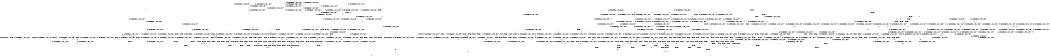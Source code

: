 digraph BCG {
size = "7, 10.5";
center = TRUE;
node [shape = circle];
0 [peripheries = 2];
0 -> 1 [label = "EX !0 !ATOMIC_EXCH_BRANCH (1, +0, TRUE, +0, 1, TRUE) !{}"];
0 -> 2 [label = "EX !2 !ATOMIC_EXCH_BRANCH (1, +1, TRUE, +0, 3, TRUE) !{}"];
0 -> 3 [label = "EX !1 !ATOMIC_EXCH_BRANCH (1, +1, TRUE, +0, 2, TRUE) !{}"];
0 -> 4 [label = "EX !0 !ATOMIC_EXCH_BRANCH (1, +0, TRUE, +0, 1, TRUE) !{}"];
0 -> 5 [label = "EX !2 !ATOMIC_EXCH_BRANCH (1, +1, TRUE, +0, 3, TRUE) !{}"];
0 -> 6 [label = "EX !1 !ATOMIC_EXCH_BRANCH (1, +1, TRUE, +0, 2, TRUE) !{}"];
1 -> 7 [label = "EX !2 !ATOMIC_EXCH_BRANCH (1, +1, TRUE, +0, 3, TRUE) !{}"];
2 -> 8 [label = "EX !0 !ATOMIC_EXCH_BRANCH (1, +0, TRUE, +0, 1, FALSE) !{}"];
3 -> 9 [label = "EX !0 !ATOMIC_EXCH_BRANCH (1, +0, TRUE, +0, 1, FALSE) !{}"];
4 -> 1 [label = "EX !0 !ATOMIC_EXCH_BRANCH (1, +0, TRUE, +0, 1, TRUE) !{}"];
4 -> 7 [label = "EX !2 !ATOMIC_EXCH_BRANCH (1, +1, TRUE, +0, 3, TRUE) !{}"];
4 -> 10 [label = "EX !1 !ATOMIC_EXCH_BRANCH (1, +1, TRUE, +0, 2, TRUE) !{}"];
4 -> 4 [label = "EX !0 !ATOMIC_EXCH_BRANCH (1, +0, TRUE, +0, 1, TRUE) !{}"];
4 -> 11 [label = "EX !2 !ATOMIC_EXCH_BRANCH (1, +1, TRUE, +0, 3, TRUE) !{}"];
4 -> 12 [label = "EX !1 !ATOMIC_EXCH_BRANCH (1, +1, TRUE, +0, 2, TRUE) !{}"];
5 -> 8 [label = "EX !0 !ATOMIC_EXCH_BRANCH (1, +0, TRUE, +0, 1, FALSE) !{}"];
5 -> 13 [label = "EX !1 !ATOMIC_EXCH_BRANCH (1, +1, TRUE, +0, 2, FALSE) !{}"];
5 -> 14 [label = "TERMINATE !2"];
5 -> 15 [label = "EX !0 !ATOMIC_EXCH_BRANCH (1, +0, TRUE, +0, 1, FALSE) !{}"];
5 -> 16 [label = "EX !1 !ATOMIC_EXCH_BRANCH (1, +1, TRUE, +0, 2, FALSE) !{}"];
5 -> 17 [label = "TERMINATE !2"];
6 -> 9 [label = "EX !0 !ATOMIC_EXCH_BRANCH (1, +0, TRUE, +0, 1, FALSE) !{}"];
6 -> 18 [label = "EX !2 !ATOMIC_EXCH_BRANCH (1, +1, TRUE, +0, 3, FALSE) !{}"];
6 -> 19 [label = "TERMINATE !1"];
6 -> 20 [label = "EX !0 !ATOMIC_EXCH_BRANCH (1, +0, TRUE, +0, 1, FALSE) !{}"];
6 -> 21 [label = "EX !2 !ATOMIC_EXCH_BRANCH (1, +1, TRUE, +0, 3, FALSE) !{}"];
6 -> 22 [label = "TERMINATE !1"];
7 -> 8 [label = "EX !0 !ATOMIC_EXCH_BRANCH (1, +0, TRUE, +0, 1, FALSE) !{}"];
8 -> 23 [label = "EX !1 !ATOMIC_EXCH_BRANCH (1, +1, TRUE, +0, 2, TRUE) !{}"];
9 -> 23 [label = "EX !2 !ATOMIC_EXCH_BRANCH (1, +1, TRUE, +0, 3, TRUE) !{}"];
10 -> 9 [label = "EX !0 !ATOMIC_EXCH_BRANCH (1, +0, TRUE, +0, 1, FALSE) !{}"];
11 -> 8 [label = "EX !0 !ATOMIC_EXCH_BRANCH (1, +0, TRUE, +0, 1, FALSE) !{}"];
11 -> 24 [label = "EX !1 !ATOMIC_EXCH_BRANCH (1, +1, TRUE, +0, 2, FALSE) !{}"];
11 -> 25 [label = "TERMINATE !2"];
11 -> 15 [label = "EX !0 !ATOMIC_EXCH_BRANCH (1, +0, TRUE, +0, 1, FALSE) !{}"];
11 -> 26 [label = "EX !1 !ATOMIC_EXCH_BRANCH (1, +1, TRUE, +0, 2, FALSE) !{}"];
11 -> 27 [label = "TERMINATE !2"];
12 -> 9 [label = "EX !0 !ATOMIC_EXCH_BRANCH (1, +0, TRUE, +0, 1, FALSE) !{}"];
12 -> 28 [label = "EX !2 !ATOMIC_EXCH_BRANCH (1, +1, TRUE, +0, 3, FALSE) !{}"];
12 -> 29 [label = "TERMINATE !1"];
12 -> 20 [label = "EX !0 !ATOMIC_EXCH_BRANCH (1, +0, TRUE, +0, 1, FALSE) !{}"];
12 -> 30 [label = "EX !2 !ATOMIC_EXCH_BRANCH (1, +1, TRUE, +0, 3, FALSE) !{}"];
12 -> 31 [label = "TERMINATE !1"];
13 -> 32 [label = "EX !0 !ATOMIC_EXCH_BRANCH (1, +0, TRUE, +0, 1, FALSE) !{}"];
14 -> 33 [label = "EX !0 !ATOMIC_EXCH_BRANCH (1, +0, TRUE, +0, 1, FALSE) !{}"];
15 -> 23 [label = "EX !1 !ATOMIC_EXCH_BRANCH (1, +1, TRUE, +0, 2, TRUE) !{}"];
15 -> 34 [label = "TERMINATE !0"];
15 -> 35 [label = "TERMINATE !2"];
15 -> 36 [label = "EX !1 !ATOMIC_EXCH_BRANCH (1, +1, TRUE, +0, 2, TRUE) !{}"];
15 -> 37 [label = "TERMINATE !0"];
15 -> 38 [label = "TERMINATE !2"];
16 -> 32 [label = "EX !0 !ATOMIC_EXCH_BRANCH (1, +0, TRUE, +0, 1, FALSE) !{}"];
16 -> 39 [label = "TERMINATE !2"];
16 -> 40 [label = "TERMINATE !1"];
16 -> 41 [label = "EX !0 !ATOMIC_EXCH_BRANCH (1, +0, TRUE, +0, 1, FALSE) !{}"];
16 -> 42 [label = "TERMINATE !2"];
16 -> 43 [label = "TERMINATE !1"];
17 -> 33 [label = "EX !0 !ATOMIC_EXCH_BRANCH (1, +0, TRUE, +0, 1, FALSE) !{}"];
17 -> 44 [label = "EX !1 !ATOMIC_EXCH_BRANCH (1, +1, TRUE, +0, 2, FALSE) !{}"];
17 -> 45 [label = "EX !0 !ATOMIC_EXCH_BRANCH (1, +0, TRUE, +0, 1, FALSE) !{}"];
17 -> 46 [label = "EX !1 !ATOMIC_EXCH_BRANCH (1, +1, TRUE, +0, 2, FALSE) !{}"];
18 -> 47 [label = "EX !2 !ATOMIC_EXCH_BRANCH (1, +0, TRUE, +1, 1, TRUE) !{}"];
19 -> 48 [label = "EX !0 !ATOMIC_EXCH_BRANCH (1, +0, TRUE, +0, 1, FALSE) !{}"];
20 -> 23 [label = "EX !2 !ATOMIC_EXCH_BRANCH (1, +1, TRUE, +0, 3, TRUE) !{}"];
20 -> 49 [label = "TERMINATE !0"];
20 -> 50 [label = "TERMINATE !1"];
20 -> 36 [label = "EX !2 !ATOMIC_EXCH_BRANCH (1, +1, TRUE, +0, 3, TRUE) !{}"];
20 -> 51 [label = "TERMINATE !0"];
20 -> 52 [label = "TERMINATE !1"];
21 -> 47 [label = "EX !2 !ATOMIC_EXCH_BRANCH (1, +0, TRUE, +1, 1, TRUE) !{}"];
21 -> 53 [label = "EX !0 !ATOMIC_EXCH_BRANCH (1, +0, TRUE, +0, 1, FALSE) !{}"];
21 -> 54 [label = "TERMINATE !1"];
21 -> 55 [label = "EX !2 !ATOMIC_EXCH_BRANCH (1, +0, TRUE, +1, 1, TRUE) !{}"];
21 -> 56 [label = "EX !0 !ATOMIC_EXCH_BRANCH (1, +0, TRUE, +0, 1, FALSE) !{}"];
21 -> 57 [label = "TERMINATE !1"];
22 -> 48 [label = "EX !0 !ATOMIC_EXCH_BRANCH (1, +0, TRUE, +0, 1, FALSE) !{}"];
22 -> 58 [label = "EX !2 !ATOMIC_EXCH_BRANCH (1, +1, TRUE, +0, 3, FALSE) !{}"];
22 -> 59 [label = "EX !0 !ATOMIC_EXCH_BRANCH (1, +0, TRUE, +0, 1, FALSE) !{}"];
22 -> 60 [label = "EX !2 !ATOMIC_EXCH_BRANCH (1, +1, TRUE, +0, 3, FALSE) !{}"];
23 -> 61 [label = "TERMINATE !0"];
24 -> 32 [label = "EX !0 !ATOMIC_EXCH_BRANCH (1, +0, TRUE, +0, 1, FALSE) !{}"];
25 -> 62 [label = "EX !1 !ATOMIC_EXCH_BRANCH (1, +1, TRUE, +0, 2, FALSE) !{}"];
26 -> 32 [label = "EX !0 !ATOMIC_EXCH_BRANCH (1, +0, TRUE, +0, 1, FALSE) !{}"];
26 -> 63 [label = "TERMINATE !2"];
26 -> 64 [label = "TERMINATE !1"];
26 -> 41 [label = "EX !0 !ATOMIC_EXCH_BRANCH (1, +0, TRUE, +0, 1, FALSE) !{}"];
26 -> 65 [label = "TERMINATE !2"];
26 -> 66 [label = "TERMINATE !1"];
27 -> 62 [label = "EX !1 !ATOMIC_EXCH_BRANCH (1, +1, TRUE, +0, 2, FALSE) !{}"];
27 -> 33 [label = "EX !0 !ATOMIC_EXCH_BRANCH (1, +0, TRUE, +0, 1, FALSE) !{}"];
27 -> 67 [label = "EX !1 !ATOMIC_EXCH_BRANCH (1, +1, TRUE, +0, 2, FALSE) !{}"];
27 -> 45 [label = "EX !0 !ATOMIC_EXCH_BRANCH (1, +0, TRUE, +0, 1, FALSE) !{}"];
28 -> 53 [label = "EX !0 !ATOMIC_EXCH_BRANCH (1, +0, TRUE, +0, 1, FALSE) !{}"];
29 -> 68 [label = "EX !2 !ATOMIC_EXCH_BRANCH (1, +1, TRUE, +0, 3, FALSE) !{}"];
30 -> 53 [label = "EX !0 !ATOMIC_EXCH_BRANCH (1, +0, TRUE, +0, 1, FALSE) !{}"];
30 -> 69 [label = "EX !2 !ATOMIC_EXCH_BRANCH (1, +0, TRUE, +1, 1, TRUE) !{}"];
30 -> 70 [label = "TERMINATE !1"];
30 -> 56 [label = "EX !0 !ATOMIC_EXCH_BRANCH (1, +0, TRUE, +0, 1, FALSE) !{}"];
30 -> 71 [label = "EX !2 !ATOMIC_EXCH_BRANCH (1, +0, TRUE, +1, 1, TRUE) !{}"];
30 -> 72 [label = "TERMINATE !1"];
31 -> 68 [label = "EX !2 !ATOMIC_EXCH_BRANCH (1, +1, TRUE, +0, 3, FALSE) !{}"];
31 -> 48 [label = "EX !0 !ATOMIC_EXCH_BRANCH (1, +0, TRUE, +0, 1, FALSE) !{}"];
31 -> 73 [label = "EX !2 !ATOMIC_EXCH_BRANCH (1, +1, TRUE, +0, 3, FALSE) !{}"];
31 -> 59 [label = "EX !0 !ATOMIC_EXCH_BRANCH (1, +0, TRUE, +0, 1, FALSE) !{}"];
32 -> 74 [label = "TERMINATE !0"];
33 -> 75 [label = "EX !1 !ATOMIC_EXCH_BRANCH (1, +1, TRUE, +0, 2, TRUE) !{}"];
34 -> 76 [label = "EX !1 !ATOMIC_EXCH_BRANCH (1, +1, TRUE, +0, 2, TRUE) !{}"];
35 -> 75 [label = "EX !1 !ATOMIC_EXCH_BRANCH (1, +1, TRUE, +0, 2, TRUE) !{}"];
36 -> 61 [label = "TERMINATE !0"];
36 -> 77 [label = "TERMINATE !2"];
36 -> 78 [label = "TERMINATE !1"];
36 -> 79 [label = "TERMINATE !0"];
36 -> 80 [label = "TERMINATE !2"];
36 -> 81 [label = "TERMINATE !1"];
37 -> 76 [label = "EX !1 !ATOMIC_EXCH_BRANCH (1, +1, TRUE, +0, 2, TRUE) !{}"];
37 -> 82 [label = "TERMINATE !2"];
37 -> 83 [label = "EX !1 !ATOMIC_EXCH_BRANCH (1, +1, TRUE, +0, 2, TRUE) !{}"];
37 -> 84 [label = "TERMINATE !2"];
38 -> 75 [label = "EX !1 !ATOMIC_EXCH_BRANCH (1, +1, TRUE, +0, 2, TRUE) !{}"];
38 -> 82 [label = "TERMINATE !0"];
38 -> 85 [label = "EX !1 !ATOMIC_EXCH_BRANCH (1, +1, TRUE, +0, 2, TRUE) !{}"];
38 -> 84 [label = "TERMINATE !0"];
39 -> 86 [label = "EX !0 !ATOMIC_EXCH_BRANCH (1, +0, TRUE, +0, 1, FALSE) !{}"];
40 -> 87 [label = "EX !0 !ATOMIC_EXCH_BRANCH (1, +0, TRUE, +0, 1, FALSE) !{}"];
41 -> 74 [label = "TERMINATE !0"];
41 -> 88 [label = "TERMINATE !2"];
41 -> 89 [label = "TERMINATE !1"];
41 -> 90 [label = "TERMINATE !0"];
41 -> 91 [label = "TERMINATE !2"];
41 -> 92 [label = "TERMINATE !1"];
42 -> 86 [label = "EX !0 !ATOMIC_EXCH_BRANCH (1, +0, TRUE, +0, 1, FALSE) !{}"];
42 -> 93 [label = "TERMINATE !1"];
42 -> 94 [label = "EX !0 !ATOMIC_EXCH_BRANCH (1, +0, TRUE, +0, 1, FALSE) !{}"];
42 -> 95 [label = "TERMINATE !1"];
43 -> 87 [label = "EX !0 !ATOMIC_EXCH_BRANCH (1, +0, TRUE, +0, 1, FALSE) !{}"];
43 -> 93 [label = "TERMINATE !2"];
43 -> 96 [label = "EX !0 !ATOMIC_EXCH_BRANCH (1, +0, TRUE, +0, 1, FALSE) !{}"];
43 -> 95 [label = "TERMINATE !2"];
44 -> 86 [label = "EX !0 !ATOMIC_EXCH_BRANCH (1, +0, TRUE, +0, 1, FALSE) !{}"];
45 -> 75 [label = "EX !1 !ATOMIC_EXCH_BRANCH (1, +1, TRUE, +0, 2, TRUE) !{}"];
45 -> 82 [label = "TERMINATE !0"];
45 -> 85 [label = "EX !1 !ATOMIC_EXCH_BRANCH (1, +1, TRUE, +0, 2, TRUE) !{}"];
45 -> 84 [label = "TERMINATE !0"];
46 -> 86 [label = "EX !0 !ATOMIC_EXCH_BRANCH (1, +0, TRUE, +0, 1, FALSE) !{}"];
46 -> 93 [label = "TERMINATE !1"];
46 -> 94 [label = "EX !0 !ATOMIC_EXCH_BRANCH (1, +0, TRUE, +0, 1, FALSE) !{}"];
46 -> 95 [label = "TERMINATE !1"];
47 -> 97 [label = "EX !2 !ATOMIC_EXCH_BRANCH (1, +1, TRUE, +0, 3, TRUE) !{}"];
48 -> 98 [label = "EX !2 !ATOMIC_EXCH_BRANCH (1, +1, TRUE, +0, 3, TRUE) !{}"];
49 -> 76 [label = "EX !2 !ATOMIC_EXCH_BRANCH (1, +1, TRUE, +0, 3, TRUE) !{}"];
50 -> 98 [label = "EX !2 !ATOMIC_EXCH_BRANCH (1, +1, TRUE, +0, 3, TRUE) !{}"];
51 -> 76 [label = "EX !2 !ATOMIC_EXCH_BRANCH (1, +1, TRUE, +0, 3, TRUE) !{}"];
51 -> 99 [label = "TERMINATE !1"];
51 -> 83 [label = "EX !2 !ATOMIC_EXCH_BRANCH (1, +1, TRUE, +0, 3, TRUE) !{}"];
51 -> 100 [label = "TERMINATE !1"];
52 -> 98 [label = "EX !2 !ATOMIC_EXCH_BRANCH (1, +1, TRUE, +0, 3, TRUE) !{}"];
52 -> 99 [label = "TERMINATE !0"];
52 -> 101 [label = "EX !2 !ATOMIC_EXCH_BRANCH (1, +1, TRUE, +0, 3, TRUE) !{}"];
52 -> 100 [label = "TERMINATE !0"];
53 -> 102 [label = "EX !2 !ATOMIC_EXCH_BRANCH (1, +0, TRUE, +1, 1, FALSE) !{}"];
54 -> 103 [label = "EX !0 !ATOMIC_EXCH_BRANCH (1, +0, TRUE, +0, 1, FALSE) !{}"];
55 -> 97 [label = "EX !2 !ATOMIC_EXCH_BRANCH (1, +1, TRUE, +0, 3, TRUE) !{}"];
55 -> 104 [label = "EX !0 !ATOMIC_EXCH_BRANCH (1, +0, TRUE, +0, 1, TRUE) !{}"];
55 -> 105 [label = "TERMINATE !1"];
55 -> 106 [label = "EX !2 !ATOMIC_EXCH_BRANCH (1, +1, TRUE, +0, 3, TRUE) !{}"];
55 -> 107 [label = "EX !0 !ATOMIC_EXCH_BRANCH (1, +0, TRUE, +0, 1, TRUE) !{}"];
55 -> 108 [label = "TERMINATE !1"];
56 -> 102 [label = "EX !2 !ATOMIC_EXCH_BRANCH (1, +0, TRUE, +1, 1, FALSE) !{}"];
56 -> 109 [label = "TERMINATE !0"];
56 -> 110 [label = "TERMINATE !1"];
56 -> 111 [label = "EX !2 !ATOMIC_EXCH_BRANCH (1, +0, TRUE, +1, 1, FALSE) !{}"];
56 -> 112 [label = "TERMINATE !0"];
56 -> 113 [label = "TERMINATE !1"];
57 -> 103 [label = "EX !0 !ATOMIC_EXCH_BRANCH (1, +0, TRUE, +0, 1, FALSE) !{}"];
57 -> 114 [label = "EX !2 !ATOMIC_EXCH_BRANCH (1, +0, TRUE, +1, 1, TRUE) !{}"];
57 -> 115 [label = "EX !0 !ATOMIC_EXCH_BRANCH (1, +0, TRUE, +0, 1, FALSE) !{}"];
57 -> 116 [label = "EX !2 !ATOMIC_EXCH_BRANCH (1, +0, TRUE, +1, 1, TRUE) !{}"];
58 -> 114 [label = "EX !2 !ATOMIC_EXCH_BRANCH (1, +0, TRUE, +1, 1, TRUE) !{}"];
59 -> 98 [label = "EX !2 !ATOMIC_EXCH_BRANCH (1, +1, TRUE, +0, 3, TRUE) !{}"];
59 -> 99 [label = "TERMINATE !0"];
59 -> 101 [label = "EX !2 !ATOMIC_EXCH_BRANCH (1, +1, TRUE, +0, 3, TRUE) !{}"];
59 -> 100 [label = "TERMINATE !0"];
60 -> 114 [label = "EX !2 !ATOMIC_EXCH_BRANCH (1, +0, TRUE, +1, 1, TRUE) !{}"];
60 -> 103 [label = "EX !0 !ATOMIC_EXCH_BRANCH (1, +0, TRUE, +0, 1, FALSE) !{}"];
60 -> 116 [label = "EX !2 !ATOMIC_EXCH_BRANCH (1, +0, TRUE, +1, 1, TRUE) !{}"];
60 -> 115 [label = "EX !0 !ATOMIC_EXCH_BRANCH (1, +0, TRUE, +0, 1, FALSE) !{}"];
61 -> 117 [label = "TERMINATE !2"];
62 -> 86 [label = "EX !0 !ATOMIC_EXCH_BRANCH (1, +0, TRUE, +0, 1, FALSE) !{}"];
63 -> 118 [label = "TERMINATE !1"];
64 -> 118 [label = "TERMINATE !2"];
65 -> 118 [label = "TERMINATE !1"];
65 -> 86 [label = "EX !0 !ATOMIC_EXCH_BRANCH (1, +0, TRUE, +0, 1, FALSE) !{}"];
65 -> 119 [label = "TERMINATE !1"];
65 -> 94 [label = "EX !0 !ATOMIC_EXCH_BRANCH (1, +0, TRUE, +0, 1, FALSE) !{}"];
66 -> 118 [label = "TERMINATE !2"];
66 -> 87 [label = "EX !0 !ATOMIC_EXCH_BRANCH (1, +0, TRUE, +0, 1, FALSE) !{}"];
66 -> 119 [label = "TERMINATE !2"];
66 -> 96 [label = "EX !0 !ATOMIC_EXCH_BRANCH (1, +0, TRUE, +0, 1, FALSE) !{}"];
67 -> 86 [label = "EX !0 !ATOMIC_EXCH_BRANCH (1, +0, TRUE, +0, 1, FALSE) !{}"];
67 -> 118 [label = "TERMINATE !1"];
67 -> 94 [label = "EX !0 !ATOMIC_EXCH_BRANCH (1, +0, TRUE, +0, 1, FALSE) !{}"];
67 -> 119 [label = "TERMINATE !1"];
68 -> 103 [label = "EX !0 !ATOMIC_EXCH_BRANCH (1, +0, TRUE, +0, 1, FALSE) !{}"];
69 -> 104 [label = "EX !0 !ATOMIC_EXCH_BRANCH (1, +0, TRUE, +0, 1, TRUE) !{}"];
70 -> 103 [label = "EX !0 !ATOMIC_EXCH_BRANCH (1, +0, TRUE, +0, 1, FALSE) !{}"];
71 -> 104 [label = "EX !0 !ATOMIC_EXCH_BRANCH (1, +0, TRUE, +0, 1, TRUE) !{}"];
71 -> 120 [label = "EX !2 !ATOMIC_EXCH_BRANCH (1, +1, TRUE, +0, 3, TRUE) !{}"];
71 -> 121 [label = "TERMINATE !1"];
71 -> 107 [label = "EX !0 !ATOMIC_EXCH_BRANCH (1, +0, TRUE, +0, 1, TRUE) !{}"];
71 -> 122 [label = "EX !2 !ATOMIC_EXCH_BRANCH (1, +1, TRUE, +0, 3, TRUE) !{}"];
71 -> 123 [label = "TERMINATE !1"];
72 -> 103 [label = "EX !0 !ATOMIC_EXCH_BRANCH (1, +0, TRUE, +0, 1, FALSE) !{}"];
72 -> 124 [label = "EX !2 !ATOMIC_EXCH_BRANCH (1, +0, TRUE, +1, 1, TRUE) !{}"];
72 -> 115 [label = "EX !0 !ATOMIC_EXCH_BRANCH (1, +0, TRUE, +0, 1, FALSE) !{}"];
72 -> 125 [label = "EX !2 !ATOMIC_EXCH_BRANCH (1, +0, TRUE, +1, 1, TRUE) !{}"];
73 -> 103 [label = "EX !0 !ATOMIC_EXCH_BRANCH (1, +0, TRUE, +0, 1, FALSE) !{}"];
73 -> 124 [label = "EX !2 !ATOMIC_EXCH_BRANCH (1, +0, TRUE, +1, 1, TRUE) !{}"];
73 -> 115 [label = "EX !0 !ATOMIC_EXCH_BRANCH (1, +0, TRUE, +0, 1, FALSE) !{}"];
73 -> 125 [label = "EX !2 !ATOMIC_EXCH_BRANCH (1, +0, TRUE, +1, 1, TRUE) !{}"];
74 -> 126 [label = "TERMINATE !2"];
75 -> 117 [label = "TERMINATE !0"];
76 -> 117 [label = "TERMINATE !2"];
77 -> 117 [label = "TERMINATE !0"];
78 -> 127 [label = "TERMINATE !0"];
79 -> 117 [label = "TERMINATE !2"];
79 -> 127 [label = "TERMINATE !1"];
79 -> 128 [label = "TERMINATE !2"];
79 -> 129 [label = "TERMINATE !1"];
80 -> 117 [label = "TERMINATE !0"];
80 -> 130 [label = "TERMINATE !1"];
80 -> 128 [label = "TERMINATE !0"];
80 -> 131 [label = "TERMINATE !1"];
81 -> 127 [label = "TERMINATE !0"];
81 -> 130 [label = "TERMINATE !2"];
81 -> 129 [label = "TERMINATE !0"];
81 -> 131 [label = "TERMINATE !2"];
82 -> 132 [label = "EX !1 !ATOMIC_EXCH_BRANCH (1, +1, TRUE, +0, 2, TRUE) !{}"];
83 -> 117 [label = "TERMINATE !2"];
83 -> 127 [label = "TERMINATE !1"];
83 -> 128 [label = "TERMINATE !2"];
83 -> 129 [label = "TERMINATE !1"];
84 -> 132 [label = "EX !1 !ATOMIC_EXCH_BRANCH (1, +1, TRUE, +0, 2, TRUE) !{}"];
84 -> 133 [label = "EX !1 !ATOMIC_EXCH_BRANCH (1, +1, TRUE, +0, 2, TRUE) !{}"];
85 -> 117 [label = "TERMINATE !0"];
85 -> 130 [label = "TERMINATE !1"];
85 -> 128 [label = "TERMINATE !0"];
85 -> 131 [label = "TERMINATE !1"];
86 -> 126 [label = "TERMINATE !0"];
87 -> 134 [label = "TERMINATE !0"];
88 -> 126 [label = "TERMINATE !0"];
89 -> 134 [label = "TERMINATE !0"];
90 -> 126 [label = "TERMINATE !2"];
90 -> 134 [label = "TERMINATE !1"];
90 -> 135 [label = "TERMINATE !2"];
90 -> 136 [label = "TERMINATE !1"];
91 -> 126 [label = "TERMINATE !0"];
91 -> 137 [label = "TERMINATE !1"];
91 -> 135 [label = "TERMINATE !0"];
91 -> 138 [label = "TERMINATE !1"];
92 -> 134 [label = "TERMINATE !0"];
92 -> 137 [label = "TERMINATE !2"];
92 -> 136 [label = "TERMINATE !0"];
92 -> 138 [label = "TERMINATE !2"];
93 -> 139 [label = "EX !0 !ATOMIC_EXCH_BRANCH (1, +0, TRUE, +0, 1, FALSE) !{}"];
94 -> 126 [label = "TERMINATE !0"];
94 -> 137 [label = "TERMINATE !1"];
94 -> 135 [label = "TERMINATE !0"];
94 -> 138 [label = "TERMINATE !1"];
95 -> 139 [label = "EX !0 !ATOMIC_EXCH_BRANCH (1, +0, TRUE, +0, 1, FALSE) !{}"];
95 -> 140 [label = "EX !0 !ATOMIC_EXCH_BRANCH (1, +0, TRUE, +0, 1, FALSE) !{}"];
96 -> 134 [label = "TERMINATE !0"];
96 -> 137 [label = "TERMINATE !2"];
96 -> 136 [label = "TERMINATE !0"];
96 -> 138 [label = "TERMINATE !2"];
97 -> 32 [label = "EX !0 !ATOMIC_EXCH_BRANCH (1, +0, TRUE, +0, 1, FALSE) !{}"];
98 -> 127 [label = "TERMINATE !0"];
99 -> 141 [label = "EX !2 !ATOMIC_EXCH_BRANCH (1, +1, TRUE, +0, 3, TRUE) !{}"];
100 -> 141 [label = "EX !2 !ATOMIC_EXCH_BRANCH (1, +1, TRUE, +0, 3, TRUE) !{}"];
100 -> 142 [label = "EX !2 !ATOMIC_EXCH_BRANCH (1, +1, TRUE, +0, 3, TRUE) !{}"];
101 -> 127 [label = "TERMINATE !0"];
101 -> 130 [label = "TERMINATE !2"];
101 -> 129 [label = "TERMINATE !0"];
101 -> 131 [label = "TERMINATE !2"];
102 -> 74 [label = "TERMINATE !0"];
103 -> 143 [label = "EX !2 !ATOMIC_EXCH_BRANCH (1, +0, TRUE, +1, 1, FALSE) !{}"];
104 -> 120 [label = "EX !2 !ATOMIC_EXCH_BRANCH (1, +1, TRUE, +0, 3, TRUE) !{}"];
105 -> 144 [label = "EX !0 !ATOMIC_EXCH_BRANCH (1, +0, TRUE, +0, 1, TRUE) !{}"];
106 -> 32 [label = "EX !0 !ATOMIC_EXCH_BRANCH (1, +0, TRUE, +0, 1, FALSE) !{}"];
106 -> 39 [label = "TERMINATE !2"];
106 -> 40 [label = "TERMINATE !1"];
106 -> 41 [label = "EX !0 !ATOMIC_EXCH_BRANCH (1, +0, TRUE, +0, 1, FALSE) !{}"];
106 -> 42 [label = "TERMINATE !2"];
106 -> 43 [label = "TERMINATE !1"];
107 -> 104 [label = "EX !0 !ATOMIC_EXCH_BRANCH (1, +0, TRUE, +0, 1, TRUE) !{}"];
107 -> 120 [label = "EX !2 !ATOMIC_EXCH_BRANCH (1, +1, TRUE, +0, 3, TRUE) !{}"];
107 -> 121 [label = "TERMINATE !1"];
107 -> 107 [label = "EX !0 !ATOMIC_EXCH_BRANCH (1, +0, TRUE, +0, 1, TRUE) !{}"];
107 -> 122 [label = "EX !2 !ATOMIC_EXCH_BRANCH (1, +1, TRUE, +0, 3, TRUE) !{}"];
107 -> 123 [label = "TERMINATE !1"];
108 -> 144 [label = "EX !0 !ATOMIC_EXCH_BRANCH (1, +0, TRUE, +0, 1, TRUE) !{}"];
108 -> 145 [label = "EX !2 !ATOMIC_EXCH_BRANCH (1, +1, TRUE, +0, 3, TRUE) !{}"];
108 -> 146 [label = "EX !0 !ATOMIC_EXCH_BRANCH (1, +0, TRUE, +0, 1, TRUE) !{}"];
108 -> 147 [label = "EX !2 !ATOMIC_EXCH_BRANCH (1, +1, TRUE, +0, 3, TRUE) !{}"];
109 -> 148 [label = "TERMINATE !1"];
110 -> 148 [label = "TERMINATE !0"];
111 -> 74 [label = "TERMINATE !0"];
111 -> 88 [label = "TERMINATE !2"];
111 -> 89 [label = "TERMINATE !1"];
111 -> 90 [label = "TERMINATE !0"];
111 -> 91 [label = "TERMINATE !2"];
111 -> 92 [label = "TERMINATE !1"];
112 -> 148 [label = "TERMINATE !1"];
112 -> 149 [label = "EX !2 !ATOMIC_EXCH_BRANCH (1, +0, TRUE, +1, 1, FALSE) !{}"];
112 -> 150 [label = "TERMINATE !1"];
112 -> 151 [label = "EX !2 !ATOMIC_EXCH_BRANCH (1, +0, TRUE, +1, 1, FALSE) !{}"];
113 -> 148 [label = "TERMINATE !0"];
113 -> 143 [label = "EX !2 !ATOMIC_EXCH_BRANCH (1, +0, TRUE, +1, 1, FALSE) !{}"];
113 -> 150 [label = "TERMINATE !0"];
113 -> 152 [label = "EX !2 !ATOMIC_EXCH_BRANCH (1, +0, TRUE, +1, 1, FALSE) !{}"];
114 -> 145 [label = "EX !2 !ATOMIC_EXCH_BRANCH (1, +1, TRUE, +0, 3, TRUE) !{}"];
115 -> 143 [label = "EX !2 !ATOMIC_EXCH_BRANCH (1, +0, TRUE, +1, 1, FALSE) !{}"];
115 -> 148 [label = "TERMINATE !0"];
115 -> 152 [label = "EX !2 !ATOMIC_EXCH_BRANCH (1, +0, TRUE, +1, 1, FALSE) !{}"];
115 -> 150 [label = "TERMINATE !0"];
116 -> 145 [label = "EX !2 !ATOMIC_EXCH_BRANCH (1, +1, TRUE, +0, 3, TRUE) !{}"];
116 -> 144 [label = "EX !0 !ATOMIC_EXCH_BRANCH (1, +0, TRUE, +0, 1, TRUE) !{}"];
116 -> 147 [label = "EX !2 !ATOMIC_EXCH_BRANCH (1, +1, TRUE, +0, 3, TRUE) !{}"];
116 -> 146 [label = "EX !0 !ATOMIC_EXCH_BRANCH (1, +0, TRUE, +0, 1, TRUE) !{}"];
117 -> 153 [label = "TERMINATE !1"];
118 -> 139 [label = "EX !0 !ATOMIC_EXCH_BRANCH (1, +0, TRUE, +0, 1, FALSE) !{}"];
119 -> 139 [label = "EX !0 !ATOMIC_EXCH_BRANCH (1, +0, TRUE, +0, 1, FALSE) !{}"];
119 -> 140 [label = "EX !0 !ATOMIC_EXCH_BRANCH (1, +0, TRUE, +0, 1, FALSE) !{}"];
120 -> 32 [label = "EX !0 !ATOMIC_EXCH_BRANCH (1, +0, TRUE, +0, 1, FALSE) !{}"];
121 -> 144 [label = "EX !0 !ATOMIC_EXCH_BRANCH (1, +0, TRUE, +0, 1, TRUE) !{}"];
122 -> 32 [label = "EX !0 !ATOMIC_EXCH_BRANCH (1, +0, TRUE, +0, 1, FALSE) !{}"];
122 -> 63 [label = "TERMINATE !2"];
122 -> 64 [label = "TERMINATE !1"];
122 -> 41 [label = "EX !0 !ATOMIC_EXCH_BRANCH (1, +0, TRUE, +0, 1, FALSE) !{}"];
122 -> 65 [label = "TERMINATE !2"];
122 -> 66 [label = "TERMINATE !1"];
123 -> 144 [label = "EX !0 !ATOMIC_EXCH_BRANCH (1, +0, TRUE, +0, 1, TRUE) !{}"];
123 -> 154 [label = "EX !2 !ATOMIC_EXCH_BRANCH (1, +1, TRUE, +0, 3, TRUE) !{}"];
123 -> 146 [label = "EX !0 !ATOMIC_EXCH_BRANCH (1, +0, TRUE, +0, 1, TRUE) !{}"];
123 -> 155 [label = "EX !2 !ATOMIC_EXCH_BRANCH (1, +1, TRUE, +0, 3, TRUE) !{}"];
124 -> 144 [label = "EX !0 !ATOMIC_EXCH_BRANCH (1, +0, TRUE, +0, 1, TRUE) !{}"];
125 -> 144 [label = "EX !0 !ATOMIC_EXCH_BRANCH (1, +0, TRUE, +0, 1, TRUE) !{}"];
125 -> 154 [label = "EX !2 !ATOMIC_EXCH_BRANCH (1, +1, TRUE, +0, 3, TRUE) !{}"];
125 -> 146 [label = "EX !0 !ATOMIC_EXCH_BRANCH (1, +0, TRUE, +0, 1, TRUE) !{}"];
125 -> 155 [label = "EX !2 !ATOMIC_EXCH_BRANCH (1, +1, TRUE, +0, 3, TRUE) !{}"];
126 -> 156 [label = "TERMINATE !1"];
127 -> 153 [label = "TERMINATE !2"];
128 -> 153 [label = "TERMINATE !1"];
128 -> 157 [label = "TERMINATE !1"];
129 -> 153 [label = "TERMINATE !2"];
129 -> 157 [label = "TERMINATE !2"];
130 -> 153 [label = "TERMINATE !0"];
131 -> 153 [label = "TERMINATE !0"];
131 -> 157 [label = "TERMINATE !0"];
132 -> 153 [label = "TERMINATE !1"];
133 -> 153 [label = "TERMINATE !1"];
133 -> 157 [label = "TERMINATE !1"];
134 -> 156 [label = "TERMINATE !2"];
135 -> 156 [label = "TERMINATE !1"];
135 -> 158 [label = "TERMINATE !1"];
136 -> 156 [label = "TERMINATE !2"];
136 -> 158 [label = "TERMINATE !2"];
137 -> 156 [label = "TERMINATE !0"];
138 -> 156 [label = "TERMINATE !0"];
138 -> 158 [label = "TERMINATE !0"];
139 -> 156 [label = "TERMINATE !0"];
140 -> 156 [label = "TERMINATE !0"];
140 -> 158 [label = "TERMINATE !0"];
141 -> 153 [label = "TERMINATE !2"];
142 -> 153 [label = "TERMINATE !2"];
142 -> 157 [label = "TERMINATE !2"];
143 -> 134 [label = "TERMINATE !0"];
144 -> 154 [label = "EX !2 !ATOMIC_EXCH_BRANCH (1, +1, TRUE, +0, 3, TRUE) !{}"];
145 -> 87 [label = "EX !0 !ATOMIC_EXCH_BRANCH (1, +0, TRUE, +0, 1, FALSE) !{}"];
146 -> 144 [label = "EX !0 !ATOMIC_EXCH_BRANCH (1, +0, TRUE, +0, 1, TRUE) !{}"];
146 -> 154 [label = "EX !2 !ATOMIC_EXCH_BRANCH (1, +1, TRUE, +0, 3, TRUE) !{}"];
146 -> 146 [label = "EX !0 !ATOMIC_EXCH_BRANCH (1, +0, TRUE, +0, 1, TRUE) !{}"];
146 -> 155 [label = "EX !2 !ATOMIC_EXCH_BRANCH (1, +1, TRUE, +0, 3, TRUE) !{}"];
147 -> 87 [label = "EX !0 !ATOMIC_EXCH_BRANCH (1, +0, TRUE, +0, 1, FALSE) !{}"];
147 -> 93 [label = "TERMINATE !2"];
147 -> 96 [label = "EX !0 !ATOMIC_EXCH_BRANCH (1, +0, TRUE, +0, 1, FALSE) !{}"];
147 -> 95 [label = "TERMINATE !2"];
148 -> 159 [label = "EX !2 !ATOMIC_EXCH_BRANCH (1, +0, TRUE, +1, 1, FALSE) !{}"];
149 -> 126 [label = "TERMINATE !2"];
150 -> 159 [label = "EX !2 !ATOMIC_EXCH_BRANCH (1, +0, TRUE, +1, 1, FALSE) !{}"];
150 -> 160 [label = "EX !2 !ATOMIC_EXCH_BRANCH (1, +0, TRUE, +1, 1, FALSE) !{}"];
151 -> 126 [label = "TERMINATE !2"];
151 -> 134 [label = "TERMINATE !1"];
151 -> 135 [label = "TERMINATE !2"];
151 -> 136 [label = "TERMINATE !1"];
152 -> 134 [label = "TERMINATE !0"];
152 -> 137 [label = "TERMINATE !2"];
152 -> 136 [label = "TERMINATE !0"];
152 -> 138 [label = "TERMINATE !2"];
153 -> 161 [label = "exit"];
154 -> 87 [label = "EX !0 !ATOMIC_EXCH_BRANCH (1, +0, TRUE, +0, 1, FALSE) !{}"];
155 -> 87 [label = "EX !0 !ATOMIC_EXCH_BRANCH (1, +0, TRUE, +0, 1, FALSE) !{}"];
155 -> 118 [label = "TERMINATE !2"];
155 -> 96 [label = "EX !0 !ATOMIC_EXCH_BRANCH (1, +0, TRUE, +0, 1, FALSE) !{}"];
155 -> 119 [label = "TERMINATE !2"];
156 -> 161 [label = "exit"];
157 -> 162 [label = "exit"];
158 -> 162 [label = "exit"];
159 -> 156 [label = "TERMINATE !2"];
160 -> 156 [label = "TERMINATE !2"];
160 -> 158 [label = "TERMINATE !2"];
}
